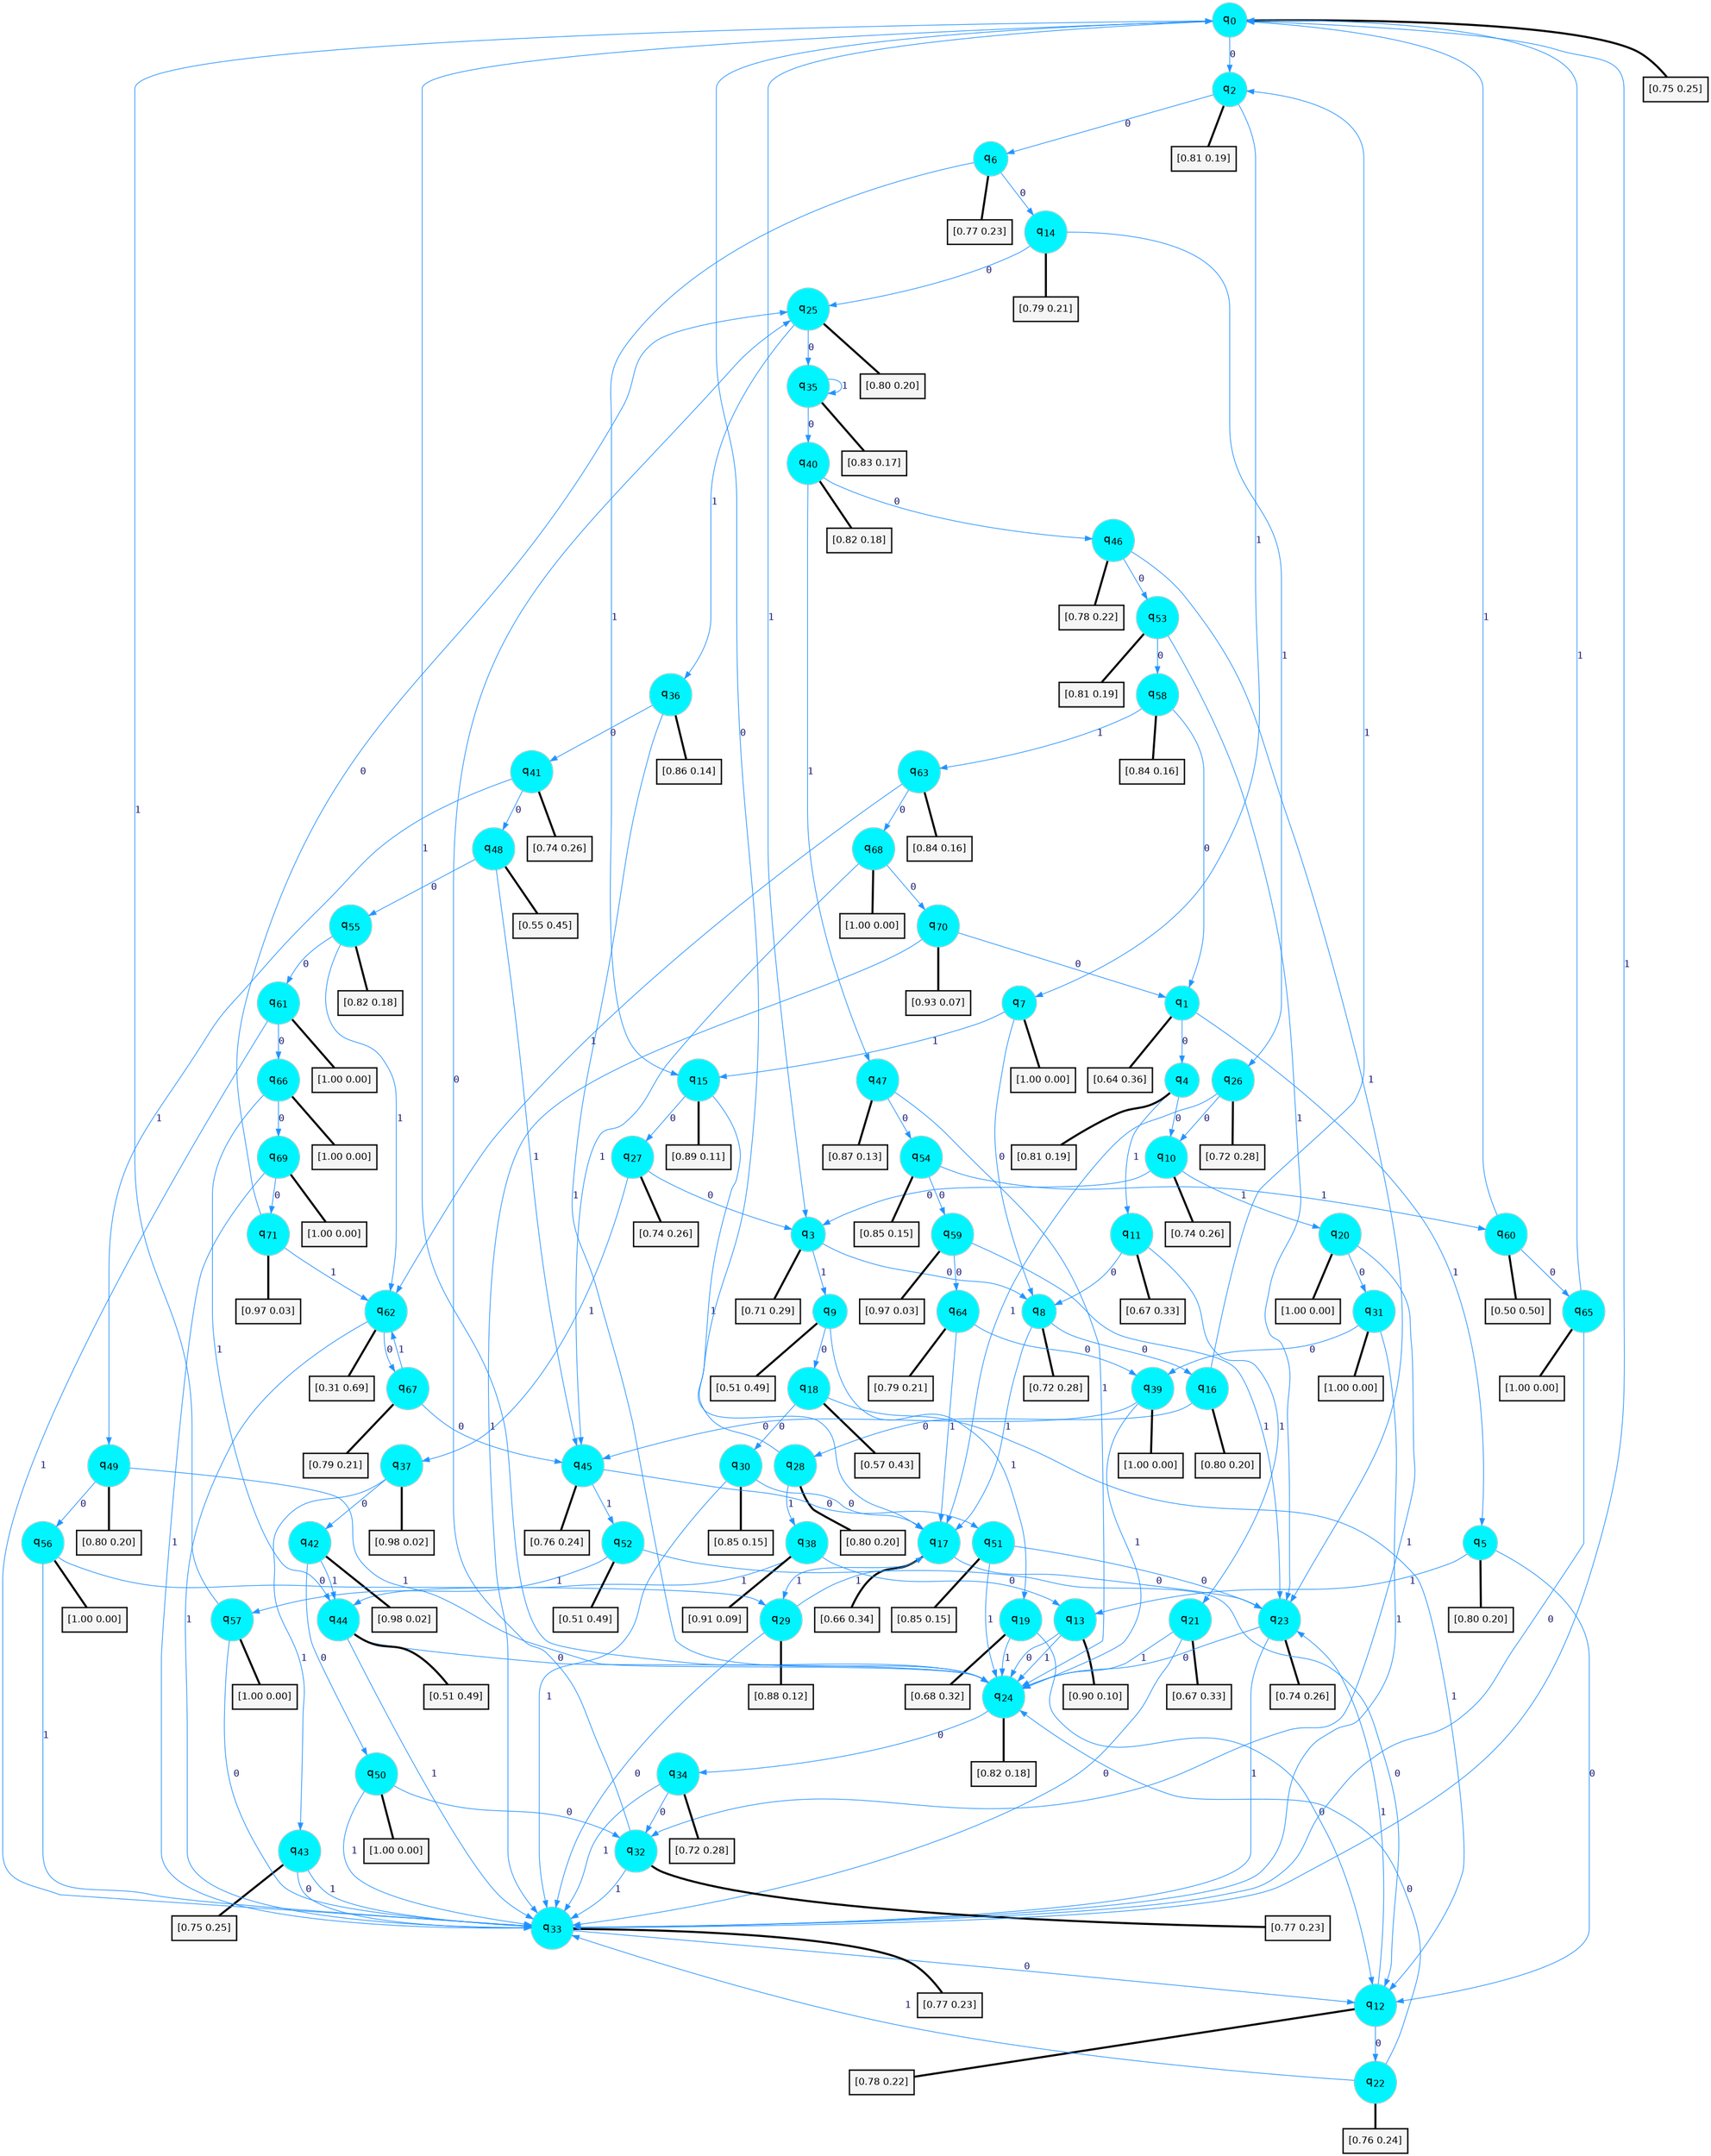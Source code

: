 digraph G {
graph [
bgcolor=transparent, dpi=300, rankdir=TD, size="40,25"];
node [
color=gray, fillcolor=turquoise1, fontcolor=black, fontname=Helvetica, fontsize=16, fontweight=bold, shape=circle, style=filled];
edge [
arrowsize=1, color=dodgerblue1, fontcolor=midnightblue, fontname=courier, fontweight=bold, penwidth=1, style=solid, weight=20];
0[label=<q<SUB>0</SUB>>];
1[label=<q<SUB>1</SUB>>];
2[label=<q<SUB>2</SUB>>];
3[label=<q<SUB>3</SUB>>];
4[label=<q<SUB>4</SUB>>];
5[label=<q<SUB>5</SUB>>];
6[label=<q<SUB>6</SUB>>];
7[label=<q<SUB>7</SUB>>];
8[label=<q<SUB>8</SUB>>];
9[label=<q<SUB>9</SUB>>];
10[label=<q<SUB>10</SUB>>];
11[label=<q<SUB>11</SUB>>];
12[label=<q<SUB>12</SUB>>];
13[label=<q<SUB>13</SUB>>];
14[label=<q<SUB>14</SUB>>];
15[label=<q<SUB>15</SUB>>];
16[label=<q<SUB>16</SUB>>];
17[label=<q<SUB>17</SUB>>];
18[label=<q<SUB>18</SUB>>];
19[label=<q<SUB>19</SUB>>];
20[label=<q<SUB>20</SUB>>];
21[label=<q<SUB>21</SUB>>];
22[label=<q<SUB>22</SUB>>];
23[label=<q<SUB>23</SUB>>];
24[label=<q<SUB>24</SUB>>];
25[label=<q<SUB>25</SUB>>];
26[label=<q<SUB>26</SUB>>];
27[label=<q<SUB>27</SUB>>];
28[label=<q<SUB>28</SUB>>];
29[label=<q<SUB>29</SUB>>];
30[label=<q<SUB>30</SUB>>];
31[label=<q<SUB>31</SUB>>];
32[label=<q<SUB>32</SUB>>];
33[label=<q<SUB>33</SUB>>];
34[label=<q<SUB>34</SUB>>];
35[label=<q<SUB>35</SUB>>];
36[label=<q<SUB>36</SUB>>];
37[label=<q<SUB>37</SUB>>];
38[label=<q<SUB>38</SUB>>];
39[label=<q<SUB>39</SUB>>];
40[label=<q<SUB>40</SUB>>];
41[label=<q<SUB>41</SUB>>];
42[label=<q<SUB>42</SUB>>];
43[label=<q<SUB>43</SUB>>];
44[label=<q<SUB>44</SUB>>];
45[label=<q<SUB>45</SUB>>];
46[label=<q<SUB>46</SUB>>];
47[label=<q<SUB>47</SUB>>];
48[label=<q<SUB>48</SUB>>];
49[label=<q<SUB>49</SUB>>];
50[label=<q<SUB>50</SUB>>];
51[label=<q<SUB>51</SUB>>];
52[label=<q<SUB>52</SUB>>];
53[label=<q<SUB>53</SUB>>];
54[label=<q<SUB>54</SUB>>];
55[label=<q<SUB>55</SUB>>];
56[label=<q<SUB>56</SUB>>];
57[label=<q<SUB>57</SUB>>];
58[label=<q<SUB>58</SUB>>];
59[label=<q<SUB>59</SUB>>];
60[label=<q<SUB>60</SUB>>];
61[label=<q<SUB>61</SUB>>];
62[label=<q<SUB>62</SUB>>];
63[label=<q<SUB>63</SUB>>];
64[label=<q<SUB>64</SUB>>];
65[label=<q<SUB>65</SUB>>];
66[label=<q<SUB>66</SUB>>];
67[label=<q<SUB>67</SUB>>];
68[label=<q<SUB>68</SUB>>];
69[label=<q<SUB>69</SUB>>];
70[label=<q<SUB>70</SUB>>];
71[label=<q<SUB>71</SUB>>];
72[label="[0.75 0.25]", shape=box,fontcolor=black, fontname=Helvetica, fontsize=14, penwidth=2, fillcolor=whitesmoke,color=black];
73[label="[0.64 0.36]", shape=box,fontcolor=black, fontname=Helvetica, fontsize=14, penwidth=2, fillcolor=whitesmoke,color=black];
74[label="[0.81 0.19]", shape=box,fontcolor=black, fontname=Helvetica, fontsize=14, penwidth=2, fillcolor=whitesmoke,color=black];
75[label="[0.71 0.29]", shape=box,fontcolor=black, fontname=Helvetica, fontsize=14, penwidth=2, fillcolor=whitesmoke,color=black];
76[label="[0.81 0.19]", shape=box,fontcolor=black, fontname=Helvetica, fontsize=14, penwidth=2, fillcolor=whitesmoke,color=black];
77[label="[0.80 0.20]", shape=box,fontcolor=black, fontname=Helvetica, fontsize=14, penwidth=2, fillcolor=whitesmoke,color=black];
78[label="[0.77 0.23]", shape=box,fontcolor=black, fontname=Helvetica, fontsize=14, penwidth=2, fillcolor=whitesmoke,color=black];
79[label="[1.00 0.00]", shape=box,fontcolor=black, fontname=Helvetica, fontsize=14, penwidth=2, fillcolor=whitesmoke,color=black];
80[label="[0.72 0.28]", shape=box,fontcolor=black, fontname=Helvetica, fontsize=14, penwidth=2, fillcolor=whitesmoke,color=black];
81[label="[0.51 0.49]", shape=box,fontcolor=black, fontname=Helvetica, fontsize=14, penwidth=2, fillcolor=whitesmoke,color=black];
82[label="[0.74 0.26]", shape=box,fontcolor=black, fontname=Helvetica, fontsize=14, penwidth=2, fillcolor=whitesmoke,color=black];
83[label="[0.67 0.33]", shape=box,fontcolor=black, fontname=Helvetica, fontsize=14, penwidth=2, fillcolor=whitesmoke,color=black];
84[label="[0.78 0.22]", shape=box,fontcolor=black, fontname=Helvetica, fontsize=14, penwidth=2, fillcolor=whitesmoke,color=black];
85[label="[0.90 0.10]", shape=box,fontcolor=black, fontname=Helvetica, fontsize=14, penwidth=2, fillcolor=whitesmoke,color=black];
86[label="[0.79 0.21]", shape=box,fontcolor=black, fontname=Helvetica, fontsize=14, penwidth=2, fillcolor=whitesmoke,color=black];
87[label="[0.89 0.11]", shape=box,fontcolor=black, fontname=Helvetica, fontsize=14, penwidth=2, fillcolor=whitesmoke,color=black];
88[label="[0.80 0.20]", shape=box,fontcolor=black, fontname=Helvetica, fontsize=14, penwidth=2, fillcolor=whitesmoke,color=black];
89[label="[0.66 0.34]", shape=box,fontcolor=black, fontname=Helvetica, fontsize=14, penwidth=2, fillcolor=whitesmoke,color=black];
90[label="[0.57 0.43]", shape=box,fontcolor=black, fontname=Helvetica, fontsize=14, penwidth=2, fillcolor=whitesmoke,color=black];
91[label="[0.68 0.32]", shape=box,fontcolor=black, fontname=Helvetica, fontsize=14, penwidth=2, fillcolor=whitesmoke,color=black];
92[label="[1.00 0.00]", shape=box,fontcolor=black, fontname=Helvetica, fontsize=14, penwidth=2, fillcolor=whitesmoke,color=black];
93[label="[0.67 0.33]", shape=box,fontcolor=black, fontname=Helvetica, fontsize=14, penwidth=2, fillcolor=whitesmoke,color=black];
94[label="[0.76 0.24]", shape=box,fontcolor=black, fontname=Helvetica, fontsize=14, penwidth=2, fillcolor=whitesmoke,color=black];
95[label="[0.74 0.26]", shape=box,fontcolor=black, fontname=Helvetica, fontsize=14, penwidth=2, fillcolor=whitesmoke,color=black];
96[label="[0.82 0.18]", shape=box,fontcolor=black, fontname=Helvetica, fontsize=14, penwidth=2, fillcolor=whitesmoke,color=black];
97[label="[0.80 0.20]", shape=box,fontcolor=black, fontname=Helvetica, fontsize=14, penwidth=2, fillcolor=whitesmoke,color=black];
98[label="[0.72 0.28]", shape=box,fontcolor=black, fontname=Helvetica, fontsize=14, penwidth=2, fillcolor=whitesmoke,color=black];
99[label="[0.74 0.26]", shape=box,fontcolor=black, fontname=Helvetica, fontsize=14, penwidth=2, fillcolor=whitesmoke,color=black];
100[label="[0.80 0.20]", shape=box,fontcolor=black, fontname=Helvetica, fontsize=14, penwidth=2, fillcolor=whitesmoke,color=black];
101[label="[0.88 0.12]", shape=box,fontcolor=black, fontname=Helvetica, fontsize=14, penwidth=2, fillcolor=whitesmoke,color=black];
102[label="[0.85 0.15]", shape=box,fontcolor=black, fontname=Helvetica, fontsize=14, penwidth=2, fillcolor=whitesmoke,color=black];
103[label="[1.00 0.00]", shape=box,fontcolor=black, fontname=Helvetica, fontsize=14, penwidth=2, fillcolor=whitesmoke,color=black];
104[label="[0.77 0.23]", shape=box,fontcolor=black, fontname=Helvetica, fontsize=14, penwidth=2, fillcolor=whitesmoke,color=black];
105[label="[0.77 0.23]", shape=box,fontcolor=black, fontname=Helvetica, fontsize=14, penwidth=2, fillcolor=whitesmoke,color=black];
106[label="[0.72 0.28]", shape=box,fontcolor=black, fontname=Helvetica, fontsize=14, penwidth=2, fillcolor=whitesmoke,color=black];
107[label="[0.83 0.17]", shape=box,fontcolor=black, fontname=Helvetica, fontsize=14, penwidth=2, fillcolor=whitesmoke,color=black];
108[label="[0.86 0.14]", shape=box,fontcolor=black, fontname=Helvetica, fontsize=14, penwidth=2, fillcolor=whitesmoke,color=black];
109[label="[0.98 0.02]", shape=box,fontcolor=black, fontname=Helvetica, fontsize=14, penwidth=2, fillcolor=whitesmoke,color=black];
110[label="[0.91 0.09]", shape=box,fontcolor=black, fontname=Helvetica, fontsize=14, penwidth=2, fillcolor=whitesmoke,color=black];
111[label="[1.00 0.00]", shape=box,fontcolor=black, fontname=Helvetica, fontsize=14, penwidth=2, fillcolor=whitesmoke,color=black];
112[label="[0.82 0.18]", shape=box,fontcolor=black, fontname=Helvetica, fontsize=14, penwidth=2, fillcolor=whitesmoke,color=black];
113[label="[0.74 0.26]", shape=box,fontcolor=black, fontname=Helvetica, fontsize=14, penwidth=2, fillcolor=whitesmoke,color=black];
114[label="[0.98 0.02]", shape=box,fontcolor=black, fontname=Helvetica, fontsize=14, penwidth=2, fillcolor=whitesmoke,color=black];
115[label="[0.75 0.25]", shape=box,fontcolor=black, fontname=Helvetica, fontsize=14, penwidth=2, fillcolor=whitesmoke,color=black];
116[label="[0.51 0.49]", shape=box,fontcolor=black, fontname=Helvetica, fontsize=14, penwidth=2, fillcolor=whitesmoke,color=black];
117[label="[0.76 0.24]", shape=box,fontcolor=black, fontname=Helvetica, fontsize=14, penwidth=2, fillcolor=whitesmoke,color=black];
118[label="[0.78 0.22]", shape=box,fontcolor=black, fontname=Helvetica, fontsize=14, penwidth=2, fillcolor=whitesmoke,color=black];
119[label="[0.87 0.13]", shape=box,fontcolor=black, fontname=Helvetica, fontsize=14, penwidth=2, fillcolor=whitesmoke,color=black];
120[label="[0.55 0.45]", shape=box,fontcolor=black, fontname=Helvetica, fontsize=14, penwidth=2, fillcolor=whitesmoke,color=black];
121[label="[0.80 0.20]", shape=box,fontcolor=black, fontname=Helvetica, fontsize=14, penwidth=2, fillcolor=whitesmoke,color=black];
122[label="[1.00 0.00]", shape=box,fontcolor=black, fontname=Helvetica, fontsize=14, penwidth=2, fillcolor=whitesmoke,color=black];
123[label="[0.85 0.15]", shape=box,fontcolor=black, fontname=Helvetica, fontsize=14, penwidth=2, fillcolor=whitesmoke,color=black];
124[label="[0.51 0.49]", shape=box,fontcolor=black, fontname=Helvetica, fontsize=14, penwidth=2, fillcolor=whitesmoke,color=black];
125[label="[0.81 0.19]", shape=box,fontcolor=black, fontname=Helvetica, fontsize=14, penwidth=2, fillcolor=whitesmoke,color=black];
126[label="[0.85 0.15]", shape=box,fontcolor=black, fontname=Helvetica, fontsize=14, penwidth=2, fillcolor=whitesmoke,color=black];
127[label="[0.82 0.18]", shape=box,fontcolor=black, fontname=Helvetica, fontsize=14, penwidth=2, fillcolor=whitesmoke,color=black];
128[label="[1.00 0.00]", shape=box,fontcolor=black, fontname=Helvetica, fontsize=14, penwidth=2, fillcolor=whitesmoke,color=black];
129[label="[1.00 0.00]", shape=box,fontcolor=black, fontname=Helvetica, fontsize=14, penwidth=2, fillcolor=whitesmoke,color=black];
130[label="[0.84 0.16]", shape=box,fontcolor=black, fontname=Helvetica, fontsize=14, penwidth=2, fillcolor=whitesmoke,color=black];
131[label="[0.97 0.03]", shape=box,fontcolor=black, fontname=Helvetica, fontsize=14, penwidth=2, fillcolor=whitesmoke,color=black];
132[label="[0.50 0.50]", shape=box,fontcolor=black, fontname=Helvetica, fontsize=14, penwidth=2, fillcolor=whitesmoke,color=black];
133[label="[1.00 0.00]", shape=box,fontcolor=black, fontname=Helvetica, fontsize=14, penwidth=2, fillcolor=whitesmoke,color=black];
134[label="[0.31 0.69]", shape=box,fontcolor=black, fontname=Helvetica, fontsize=14, penwidth=2, fillcolor=whitesmoke,color=black];
135[label="[0.84 0.16]", shape=box,fontcolor=black, fontname=Helvetica, fontsize=14, penwidth=2, fillcolor=whitesmoke,color=black];
136[label="[0.79 0.21]", shape=box,fontcolor=black, fontname=Helvetica, fontsize=14, penwidth=2, fillcolor=whitesmoke,color=black];
137[label="[1.00 0.00]", shape=box,fontcolor=black, fontname=Helvetica, fontsize=14, penwidth=2, fillcolor=whitesmoke,color=black];
138[label="[1.00 0.00]", shape=box,fontcolor=black, fontname=Helvetica, fontsize=14, penwidth=2, fillcolor=whitesmoke,color=black];
139[label="[0.79 0.21]", shape=box,fontcolor=black, fontname=Helvetica, fontsize=14, penwidth=2, fillcolor=whitesmoke,color=black];
140[label="[1.00 0.00]", shape=box,fontcolor=black, fontname=Helvetica, fontsize=14, penwidth=2, fillcolor=whitesmoke,color=black];
141[label="[1.00 0.00]", shape=box,fontcolor=black, fontname=Helvetica, fontsize=14, penwidth=2, fillcolor=whitesmoke,color=black];
142[label="[0.93 0.07]", shape=box,fontcolor=black, fontname=Helvetica, fontsize=14, penwidth=2, fillcolor=whitesmoke,color=black];
143[label="[0.97 0.03]", shape=box,fontcolor=black, fontname=Helvetica, fontsize=14, penwidth=2, fillcolor=whitesmoke,color=black];
0->2 [label=0];
0->3 [label=1];
0->72 [arrowhead=none, penwidth=3,color=black];
1->4 [label=0];
1->5 [label=1];
1->73 [arrowhead=none, penwidth=3,color=black];
2->6 [label=0];
2->7 [label=1];
2->74 [arrowhead=none, penwidth=3,color=black];
3->8 [label=0];
3->9 [label=1];
3->75 [arrowhead=none, penwidth=3,color=black];
4->10 [label=0];
4->11 [label=1];
4->76 [arrowhead=none, penwidth=3,color=black];
5->12 [label=0];
5->13 [label=1];
5->77 [arrowhead=none, penwidth=3,color=black];
6->14 [label=0];
6->15 [label=1];
6->78 [arrowhead=none, penwidth=3,color=black];
7->8 [label=0];
7->15 [label=1];
7->79 [arrowhead=none, penwidth=3,color=black];
8->16 [label=0];
8->17 [label=1];
8->80 [arrowhead=none, penwidth=3,color=black];
9->18 [label=0];
9->19 [label=1];
9->81 [arrowhead=none, penwidth=3,color=black];
10->3 [label=0];
10->20 [label=1];
10->82 [arrowhead=none, penwidth=3,color=black];
11->8 [label=0];
11->21 [label=1];
11->83 [arrowhead=none, penwidth=3,color=black];
12->22 [label=0];
12->23 [label=1];
12->84 [arrowhead=none, penwidth=3,color=black];
13->24 [label=0];
13->24 [label=1];
13->85 [arrowhead=none, penwidth=3,color=black];
14->25 [label=0];
14->26 [label=1];
14->86 [arrowhead=none, penwidth=3,color=black];
15->27 [label=0];
15->17 [label=1];
15->87 [arrowhead=none, penwidth=3,color=black];
16->28 [label=0];
16->2 [label=1];
16->88 [arrowhead=none, penwidth=3,color=black];
17->23 [label=0];
17->29 [label=1];
17->89 [arrowhead=none, penwidth=3,color=black];
18->30 [label=0];
18->12 [label=1];
18->90 [arrowhead=none, penwidth=3,color=black];
19->12 [label=0];
19->24 [label=1];
19->91 [arrowhead=none, penwidth=3,color=black];
20->31 [label=0];
20->32 [label=1];
20->92 [arrowhead=none, penwidth=3,color=black];
21->33 [label=0];
21->24 [label=1];
21->93 [arrowhead=none, penwidth=3,color=black];
22->24 [label=0];
22->33 [label=1];
22->94 [arrowhead=none, penwidth=3,color=black];
23->24 [label=0];
23->33 [label=1];
23->95 [arrowhead=none, penwidth=3,color=black];
24->34 [label=0];
24->0 [label=1];
24->96 [arrowhead=none, penwidth=3,color=black];
25->35 [label=0];
25->36 [label=1];
25->97 [arrowhead=none, penwidth=3,color=black];
26->10 [label=0];
26->17 [label=1];
26->98 [arrowhead=none, penwidth=3,color=black];
27->3 [label=0];
27->37 [label=1];
27->99 [arrowhead=none, penwidth=3,color=black];
28->0 [label=0];
28->38 [label=1];
28->100 [arrowhead=none, penwidth=3,color=black];
29->33 [label=0];
29->17 [label=1];
29->101 [arrowhead=none, penwidth=3,color=black];
30->17 [label=0];
30->33 [label=1];
30->102 [arrowhead=none, penwidth=3,color=black];
31->39 [label=0];
31->33 [label=1];
31->103 [arrowhead=none, penwidth=3,color=black];
32->25 [label=0];
32->33 [label=1];
32->104 [arrowhead=none, penwidth=3,color=black];
33->12 [label=0];
33->0 [label=1];
33->105 [arrowhead=none, penwidth=3,color=black];
34->32 [label=0];
34->33 [label=1];
34->106 [arrowhead=none, penwidth=3,color=black];
35->40 [label=0];
35->35 [label=1];
35->107 [arrowhead=none, penwidth=3,color=black];
36->41 [label=0];
36->24 [label=1];
36->108 [arrowhead=none, penwidth=3,color=black];
37->42 [label=0];
37->43 [label=1];
37->109 [arrowhead=none, penwidth=3,color=black];
38->13 [label=0];
38->44 [label=1];
38->110 [arrowhead=none, penwidth=3,color=black];
39->45 [label=0];
39->24 [label=1];
39->111 [arrowhead=none, penwidth=3,color=black];
40->46 [label=0];
40->47 [label=1];
40->112 [arrowhead=none, penwidth=3,color=black];
41->48 [label=0];
41->49 [label=1];
41->113 [arrowhead=none, penwidth=3,color=black];
42->50 [label=0];
42->44 [label=1];
42->114 [arrowhead=none, penwidth=3,color=black];
43->33 [label=0];
43->33 [label=1];
43->115 [arrowhead=none, penwidth=3,color=black];
44->24 [label=0];
44->33 [label=1];
44->116 [arrowhead=none, penwidth=3,color=black];
45->51 [label=0];
45->52 [label=1];
45->117 [arrowhead=none, penwidth=3,color=black];
46->53 [label=0];
46->23 [label=1];
46->118 [arrowhead=none, penwidth=3,color=black];
47->54 [label=0];
47->24 [label=1];
47->119 [arrowhead=none, penwidth=3,color=black];
48->55 [label=0];
48->45 [label=1];
48->120 [arrowhead=none, penwidth=3,color=black];
49->56 [label=0];
49->24 [label=1];
49->121 [arrowhead=none, penwidth=3,color=black];
50->32 [label=0];
50->33 [label=1];
50->122 [arrowhead=none, penwidth=3,color=black];
51->23 [label=0];
51->24 [label=1];
51->123 [arrowhead=none, penwidth=3,color=black];
52->12 [label=0];
52->57 [label=1];
52->124 [arrowhead=none, penwidth=3,color=black];
53->58 [label=0];
53->23 [label=1];
53->125 [arrowhead=none, penwidth=3,color=black];
54->59 [label=0];
54->60 [label=1];
54->126 [arrowhead=none, penwidth=3,color=black];
55->61 [label=0];
55->62 [label=1];
55->127 [arrowhead=none, penwidth=3,color=black];
56->29 [label=0];
56->33 [label=1];
56->128 [arrowhead=none, penwidth=3,color=black];
57->33 [label=0];
57->0 [label=1];
57->129 [arrowhead=none, penwidth=3,color=black];
58->1 [label=0];
58->63 [label=1];
58->130 [arrowhead=none, penwidth=3,color=black];
59->64 [label=0];
59->23 [label=1];
59->131 [arrowhead=none, penwidth=3,color=black];
60->65 [label=0];
60->0 [label=1];
60->132 [arrowhead=none, penwidth=3,color=black];
61->66 [label=0];
61->33 [label=1];
61->133 [arrowhead=none, penwidth=3,color=black];
62->67 [label=0];
62->33 [label=1];
62->134 [arrowhead=none, penwidth=3,color=black];
63->68 [label=0];
63->62 [label=1];
63->135 [arrowhead=none, penwidth=3,color=black];
64->39 [label=0];
64->17 [label=1];
64->136 [arrowhead=none, penwidth=3,color=black];
65->33 [label=0];
65->0 [label=1];
65->137 [arrowhead=none, penwidth=3,color=black];
66->69 [label=0];
66->44 [label=1];
66->138 [arrowhead=none, penwidth=3,color=black];
67->45 [label=0];
67->62 [label=1];
67->139 [arrowhead=none, penwidth=3,color=black];
68->70 [label=0];
68->45 [label=1];
68->140 [arrowhead=none, penwidth=3,color=black];
69->71 [label=0];
69->33 [label=1];
69->141 [arrowhead=none, penwidth=3,color=black];
70->1 [label=0];
70->33 [label=1];
70->142 [arrowhead=none, penwidth=3,color=black];
71->25 [label=0];
71->62 [label=1];
71->143 [arrowhead=none, penwidth=3,color=black];
}
